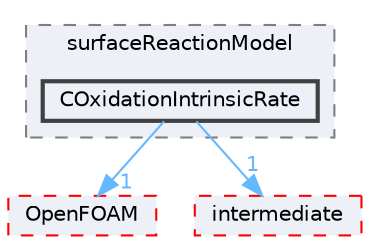 digraph "src/lagrangian/coalCombustion/submodels/surfaceReactionModel/COxidationIntrinsicRate"
{
 // LATEX_PDF_SIZE
  bgcolor="transparent";
  edge [fontname=Helvetica,fontsize=10,labelfontname=Helvetica,labelfontsize=10];
  node [fontname=Helvetica,fontsize=10,shape=box,height=0.2,width=0.4];
  compound=true
  subgraph clusterdir_39175ac9bc62ba09a35292aef1677b92 {
    graph [ bgcolor="#edf0f7", pencolor="grey50", label="surfaceReactionModel", fontname=Helvetica,fontsize=10 style="filled,dashed", URL="dir_39175ac9bc62ba09a35292aef1677b92.html",tooltip=""]
  dir_bbf393977ff74c3d50dca56ae3764db1 [label="COxidationIntrinsicRate", fillcolor="#edf0f7", color="grey25", style="filled,bold", URL="dir_bbf393977ff74c3d50dca56ae3764db1.html",tooltip=""];
  }
  dir_c5473ff19b20e6ec4dfe5c310b3778a8 [label="OpenFOAM", fillcolor="#edf0f7", color="red", style="filled,dashed", URL="dir_c5473ff19b20e6ec4dfe5c310b3778a8.html",tooltip=""];
  dir_d3c32a493136c130c1f0d51f4f35c297 [label="intermediate", fillcolor="#edf0f7", color="red", style="filled,dashed", URL="dir_d3c32a493136c130c1f0d51f4f35c297.html",tooltip=""];
  dir_bbf393977ff74c3d50dca56ae3764db1->dir_c5473ff19b20e6ec4dfe5c310b3778a8 [headlabel="1", labeldistance=1.5 headhref="dir_000717_002695.html" href="dir_000717_002695.html" color="steelblue1" fontcolor="steelblue1"];
  dir_bbf393977ff74c3d50dca56ae3764db1->dir_d3c32a493136c130c1f0d51f4f35c297 [headlabel="1", labeldistance=1.5 headhref="dir_000717_001913.html" href="dir_000717_001913.html" color="steelblue1" fontcolor="steelblue1"];
}
